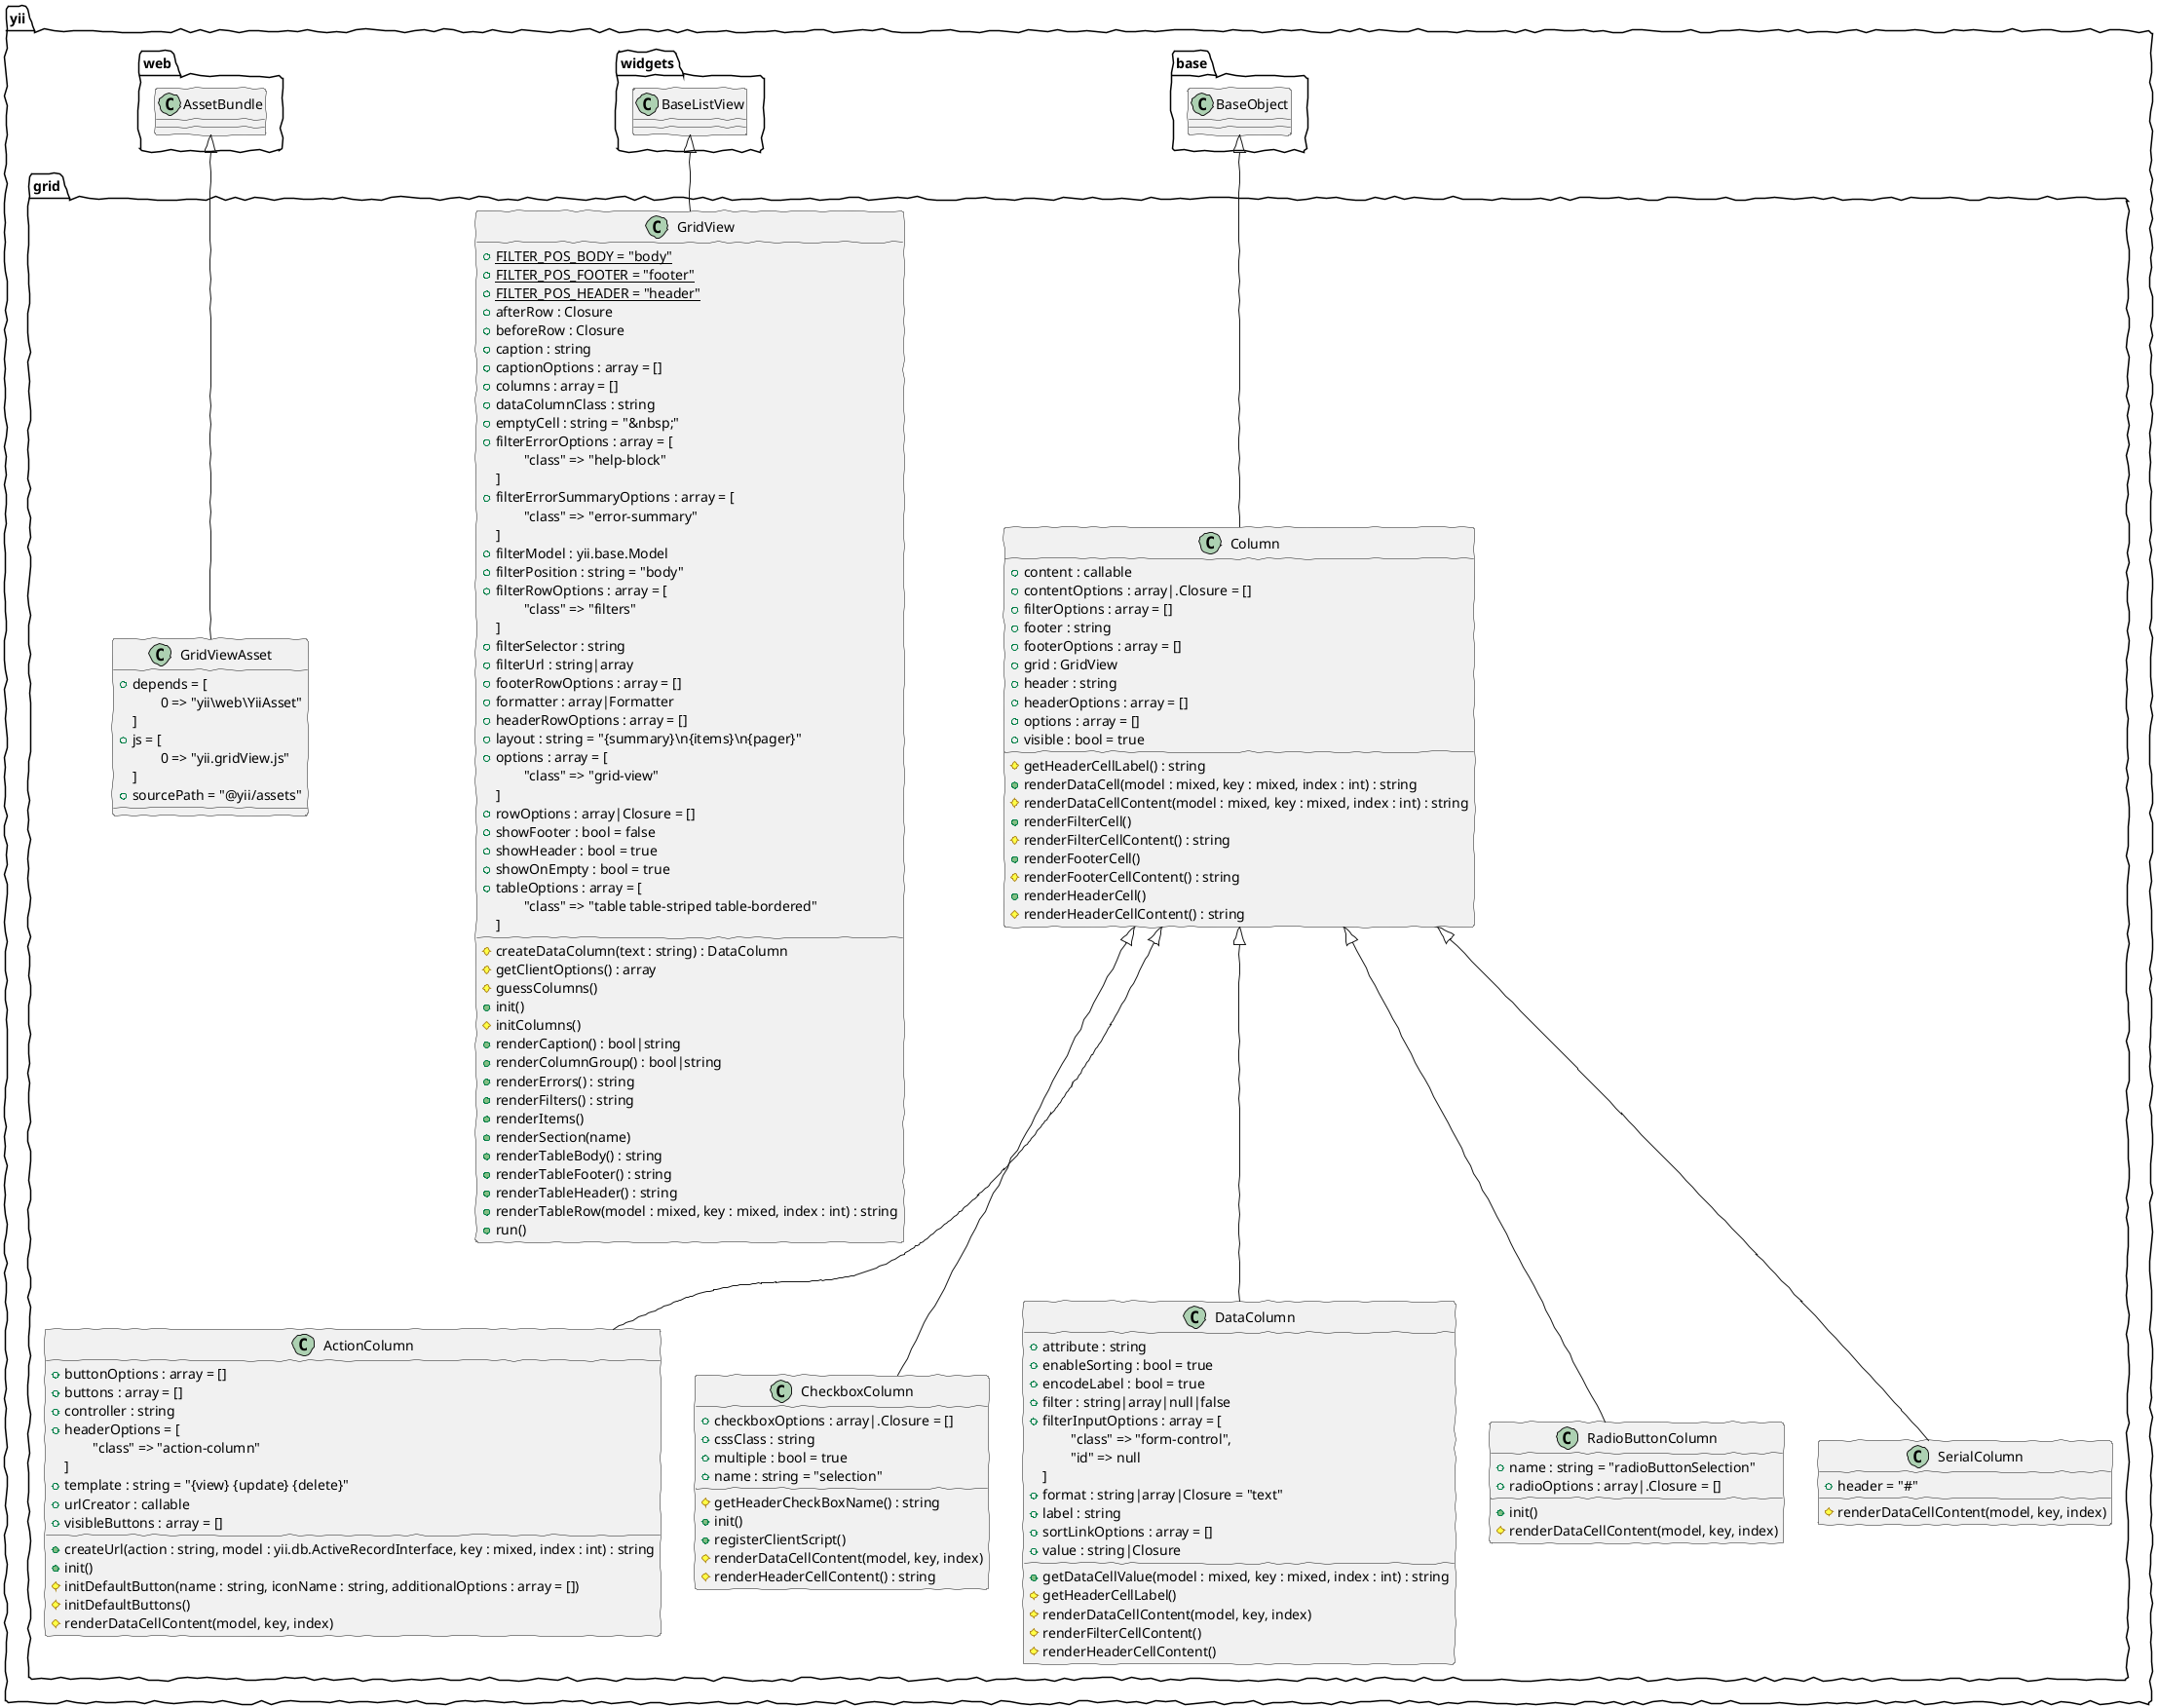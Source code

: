 @startuml
skinparam handwritten true
class yii.grid.ActionColumn {
    +buttonOptions : array = []
    +buttons : array = []
    +controller : string
    +headerOptions = [
        \t"class" => "action-column"
    ]
    +template : string = "{view} {update} {delete}"
    +urlCreator : callable
    +visibleButtons : array = []
    +createUrl(action : string, model : yii.db.ActiveRecordInterface, key : mixed, index : int) : string
    +init()
    #initDefaultButton(name : string, iconName : string, additionalOptions : array = [])
    #initDefaultButtons()
    #renderDataCellContent(model, key, index)
}
class yii.grid.ActionColumn extends yii.grid.Column
class yii.grid.CheckboxColumn {
    +checkboxOptions : array|.Closure = []
    +cssClass : string
    +multiple : bool = true
    +name : string = "selection"
    #getHeaderCheckBoxName() : string
    +init()
    +registerClientScript()
    #renderDataCellContent(model, key, index)
    #renderHeaderCellContent() : string
}
class yii.grid.CheckboxColumn extends yii.grid.Column
class yii.grid.Column {
    +content : callable
    +contentOptions : array|.Closure = []
    +filterOptions : array = []
    +footer : string
    +footerOptions : array = []
    +grid : GridView
    +header : string
    +headerOptions : array = []
    +options : array = []
    +visible : bool = true
    #getHeaderCellLabel() : string
    +renderDataCell(model : mixed, key : mixed, index : int) : string
    #renderDataCellContent(model : mixed, key : mixed, index : int) : string
    +renderFilterCell()
    #renderFilterCellContent() : string
    +renderFooterCell()
    #renderFooterCellContent() : string
    +renderHeaderCell()
    #renderHeaderCellContent() : string
}
class yii.grid.Column extends yii.base.BaseObject
class yii.grid.DataColumn {
    +attribute : string
    +enableSorting : bool = true
    +encodeLabel : bool = true
    +filter : string|array|null|false
    +filterInputOptions : array = [
        \t"class" => "form-control",
        \t"id" => null
    ]
    +format : string|array|Closure = "text"
    +label : string
    +sortLinkOptions : array = []
    +value : string|Closure
    +getDataCellValue(model : mixed, key : mixed, index : int) : string
    #getHeaderCellLabel()
    #renderDataCellContent(model, key, index)
    #renderFilterCellContent()
    #renderHeaderCellContent()
}
class yii.grid.DataColumn extends yii.grid.Column
class yii.grid.GridView {
    +{static}FILTER_POS_BODY = "body"
    +{static}FILTER_POS_FOOTER = "footer"
    +{static}FILTER_POS_HEADER = "header"
    +afterRow : Closure
    +beforeRow : Closure
    +caption : string
    +captionOptions : array = []
    +columns : array = []
    +dataColumnClass : string
    +emptyCell : string = "&nbsp;"
    +filterErrorOptions : array = [
        \t"class" => "help-block"
    ]
    +filterErrorSummaryOptions : array = [
        \t"class" => "error-summary"
    ]
    +filterModel : yii.base.Model
    +filterPosition : string = "body"
    +filterRowOptions : array = [
        \t"class" => "filters"
    ]
    +filterSelector : string
    +filterUrl : string|array
    +footerRowOptions : array = []
    +formatter : array|Formatter
    +headerRowOptions : array = []
    +layout : string = "{summary}\\n{items}\\n{pager}"
    +options : array = [
        \t"class" => "grid-view"
    ]
    +rowOptions : array|Closure = []
    +showFooter : bool = false
    +showHeader : bool = true
    +showOnEmpty : bool = true
    +tableOptions : array = [
        \t"class" => "table table-striped table-bordered"
    ]
    #createDataColumn(text : string) : DataColumn
    #getClientOptions() : array
    #guessColumns()
    +init()
    #initColumns()
    +renderCaption() : bool|string
    +renderColumnGroup() : bool|string
    +renderErrors() : string
    +renderFilters() : string
    +renderItems()
    +renderSection(name)
    +renderTableBody() : string
    +renderTableFooter() : string
    +renderTableHeader() : string
    +renderTableRow(model : mixed, key : mixed, index : int) : string
    +run()
}
class yii.grid.GridView extends yii.widgets.BaseListView
class yii.grid.GridViewAsset {
    +depends = [
        \t0 => "yii\web\YiiAsset"
    ]
    +js = [
        \t0 => "yii.gridView.js"
    ]
    +sourcePath = "@yii/assets"
}
class yii.grid.GridViewAsset extends yii.web.AssetBundle
class yii.grid.RadioButtonColumn {
    +name : string = "radioButtonSelection"
    +radioOptions : array|.Closure = []
    +init()
    #renderDataCellContent(model, key, index)
}
class yii.grid.RadioButtonColumn extends yii.grid.Column
class yii.grid.SerialColumn {
    +header = "#"
    #renderDataCellContent(model, key, index)
}
class yii.grid.SerialColumn extends yii.grid.Column
@enduml

